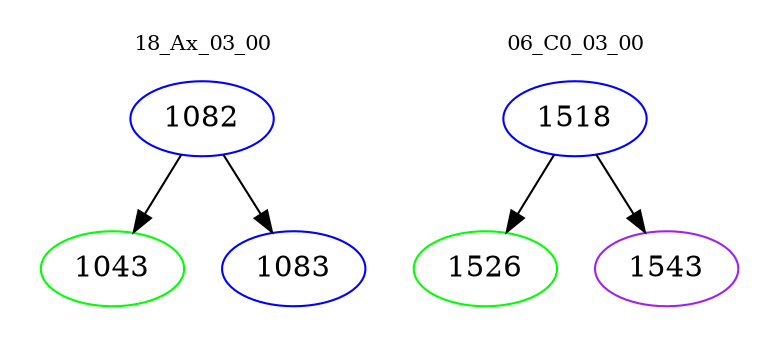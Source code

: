digraph{
subgraph cluster_0 {
color = white
label = "18_Ax_03_00";
fontsize=10;
T0_1082 [label="1082", color="blue"]
T0_1082 -> T0_1043 [color="black"]
T0_1043 [label="1043", color="green"]
T0_1082 -> T0_1083 [color="black"]
T0_1083 [label="1083", color="blue"]
}
subgraph cluster_1 {
color = white
label = "06_C0_03_00";
fontsize=10;
T1_1518 [label="1518", color="blue"]
T1_1518 -> T1_1526 [color="black"]
T1_1526 [label="1526", color="green"]
T1_1518 -> T1_1543 [color="black"]
T1_1543 [label="1543", color="purple"]
}
}
